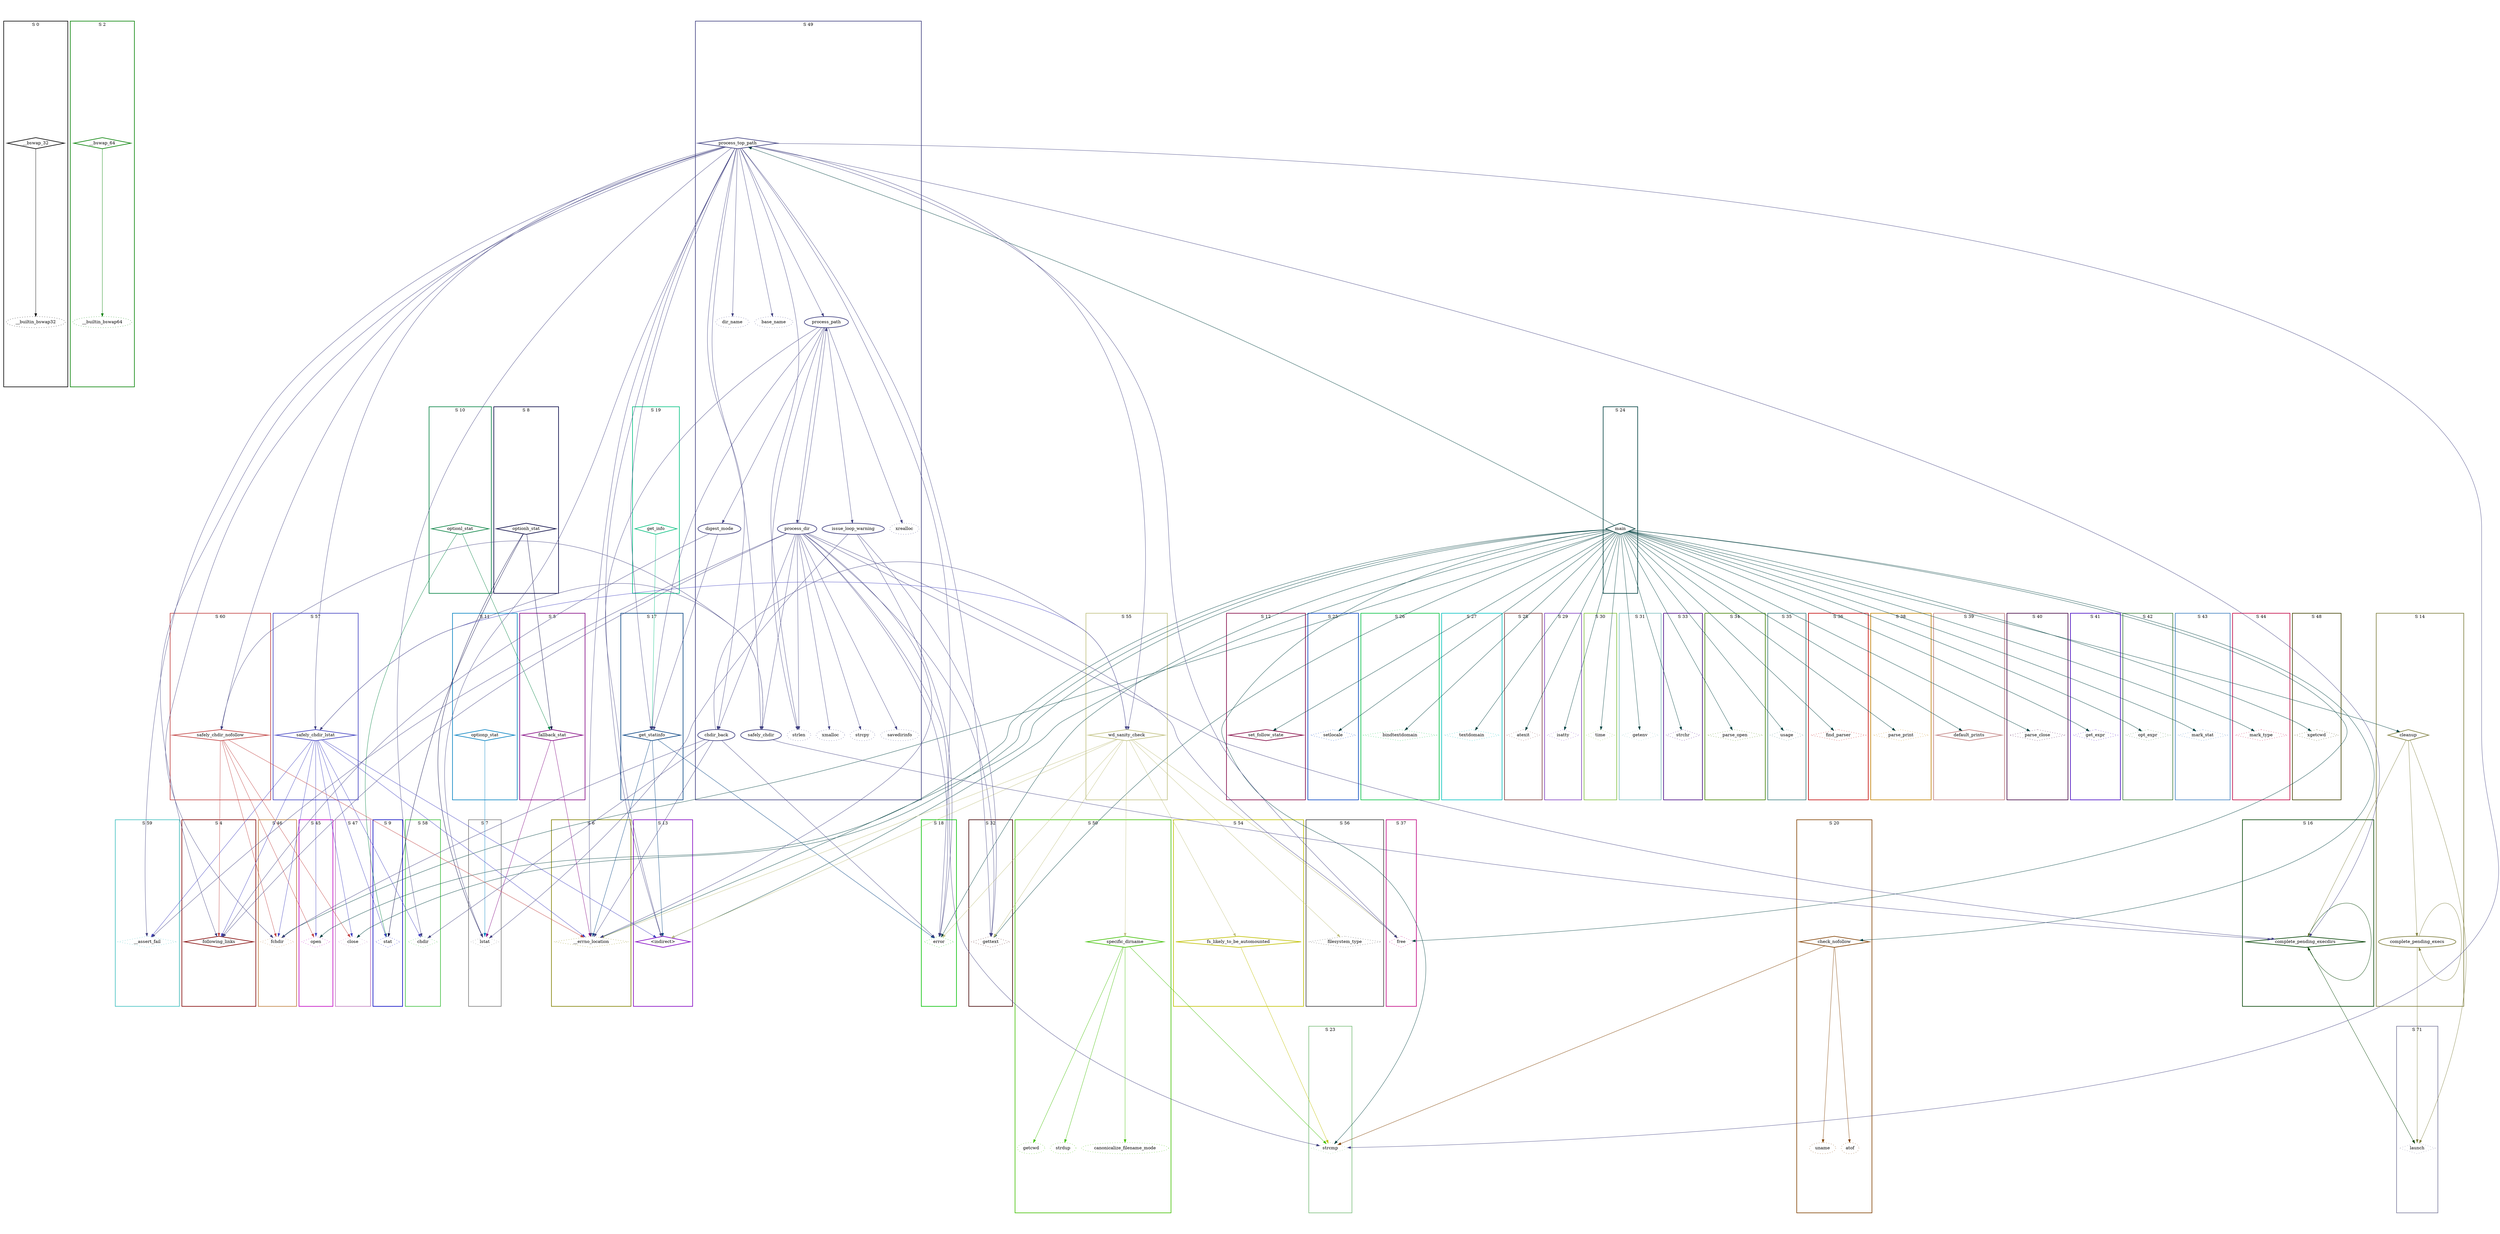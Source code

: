 digraph G {
  ratio=0.500000;
  "UV __bswap_32 (0)" [shape=diamond, label="__bswap_32", color="#000000",
                       style=bold];
  "UV __builtin_bswap32 (1)" [label="__builtin_bswap32", color="#000000",
                              style=dotted];
  "UV __bswap_64 (2)" [shape=diamond, label="__bswap_64", color="#008000",
                       style=bold];
  "UV __builtin_bswap64 (3)" [label="__builtin_bswap64", color="#008000",
                              style=dotted];
  "UV following_links (4)" [shape=diamond, label="following_links",
                            color="#800000", style=bold];
  "UV fallback_stat (5)" [shape=diamond, label="fallback_stat",
                          color="#800080", style=bold];
  "UV __errno_location (6)" [shape=diamond, label="__errno_location",
                             color="#808000", style=dotted];
  "UV lstat (7)" [shape=diamond, label="lstat", color="#808080", style=dotted];
  "UV optionh_stat (8)" [shape=diamond, label="optionh_stat",
                         color="#000040", style=bold];
  "UV stat (9)" [shape=diamond, label="stat", color="#0000C0", style=dotted];
  "UV optionl_stat (10)" [shape=diamond, label="optionl_stat",
                          color="#008040", style=bold];
  "UV optionp_stat (11)" [shape=diamond, label="optionp_stat",
                          color="#0080C0", style=bold];
  "UV set_follow_state (12)" [shape=diamond, label="set_follow_state",
                              color="#800040", style=bold];
  "UV <indirect> (13)" [shape=diamond, label="<indirect>", color="#8000C0",
                        style=bold];
  "UV cleanup (14)" [shape=diamond, label="cleanup", color="#808040",
                     style=bold];
  "UV complete_pending_execs (15)" [label="complete_pending_execs",
                                    color="#808040", style=bold];
  "UV complete_pending_execdirs (16)" [shape=diamond,
                                       label="complete_pending_execdirs",
                                       color="#004000", style=bold];
  "UV get_statinfo (17)" [shape=diamond, label="get_statinfo",
                          color="#004080", style=bold];
  "UV error (18)" [shape=diamond, label="error", color="#00C000",
                   style=dotted];
  "UV get_info (19)" [shape=diamond, label="get_info", color="#00C080",
                      style=bold];
  "UV check_nofollow (20)" [shape=diamond, label="check_nofollow",
                            color="#804000", style=bold];
  "UV uname (21)" [label="uname", color="#804000", style=dotted];
  "UV atof (22)" [label="atof", color="#804000", style=dotted];
  "UV strcmp (23)" [shape=diamond, label="strcmp", color="#80C080",
                    style=dotted];
  "UV main (24)" [shape=diamond, label="main", color="#004040", style=bold];
  "UV setlocale (25)" [shape=diamond, label="setlocale", color="#0040C0",
                       style=dotted];
  "UV bindtextdomain (26)" [shape=diamond, label="bindtextdomain",
                            color="#00C040", style=dotted];
  "UV textdomain (27)" [shape=diamond, label="textdomain", color="#00C0C0",
                        style=dotted];
  "UV atexit (28)" [shape=diamond, label="atexit", color="#804040",
                    style=dotted];
  "UV isatty (29)" [shape=diamond, label="isatty", color="#8040C0",
                    style=dotted];
  "UV time (30)" [shape=diamond, label="time", color="#80C040", style=dotted];
  "UV getenv (31)" [shape=diamond, label="getenv", color="#80C0C0",
                    style=dotted];
  "UV gettext (32)" [shape=diamond, label="gettext", color="#400000",
                     style=dotted];
  "UV strchr (33)" [shape=diamond, label="strchr", color="#400080",
                    style=dotted];
  "UV parse_open (34)" [shape=diamond, label="parse_open", color="#408000",
                        style=dotted];
  "UV usage (35)" [shape=diamond, label="usage", color="#408080",
                   style=dotted];
  "UV find_parser (36)" [shape=diamond, label="find_parser", color="#C00000",
                         style=dotted];
  "UV free (37)" [shape=diamond, label="free", color="#C00080", style=dotted];
  "UV parse_print (38)" [shape=diamond, label="parse_print", color="#C08000",
                         style=dotted];
  "UV default_prints (39)" [shape=diamond, label="default_prints",
                            color="#C08080", style=bold];
  "UV parse_close (40)" [shape=diamond, label="parse_close", color="#400040",
                         style=dotted];
  "UV get_expr (41)" [shape=diamond, label="get_expr", color="#4000C0",
                      style=dotted];
  "UV opt_expr (42)" [shape=diamond, label="opt_expr", color="#408040",
                      style=dotted];
  "UV mark_stat (43)" [shape=diamond, label="mark_stat", color="#4080C0",
                       style=dotted];
  "UV mark_type (44)" [shape=diamond, label="mark_type", color="#C00040",
                       style=dotted];
  "UV open (45)" [shape=diamond, label="open", color="#C000C0", style=dotted];
  "UV fchdir (46)" [shape=diamond, label="fchdir", color="#C08040",
                    style=dotted];
  "UV close (47)" [shape=diamond, label="close", color="#C080C0",
                   style=dotted];
  "UV xgetcwd (48)" [shape=diamond, label="xgetcwd", color="#404000",
                     style=dotted];
  "UV process_top_path (49)" [shape=diamond, label="process_top_path",
                              color="#404080", style=bold];
  "UV specific_dirname (50)" [shape=diamond, label="specific_dirname",
                              color="#40C000", style=bold];
  "UV getcwd (51)" [label="getcwd", color="#40C000", style=dotted];
  "UV strdup (52)" [label="strdup", color="#40C000", style=dotted];
  "UV canonicalize_filename_mode (53)" [label="canonicalize_filename_mode",
                                        color="#40C000", style=dotted];
  "UV fs_likely_to_be_automounted (54)" [shape=diamond,
                                         label="fs_likely_to_be_automounted",
                                         color="#C0C000", style=bold];
  "UV wd_sanity_check (55)" [shape=diamond, label="wd_sanity_check",
                             color="#C0C080", style=bold];
  "UV filesystem_type (56)" [shape=diamond, label="filesystem_type",
                             color="#404040", style=dotted];
  "UV safely_chdir_lstat (57)" [shape=diamond, label="safely_chdir_lstat",
                                color="#4040C0", style=bold];
  "UV chdir (58)" [shape=diamond, label="chdir", color="#40C040",
                   style=dotted];
  "UV __assert_fail (59)" [shape=diamond, label="__assert_fail",
                           color="#40C0C0", style=dotted];
  "UV safely_chdir_nofollow (60)" [shape=diamond,
                                   label="safely_chdir_nofollow",
                                   color="#C04040", style=bold];
  "UV safely_chdir (61)" [label="safely_chdir", color="#404080", style=bold];
  "UV chdir_back (62)" [label="chdir_back", color="#404080", style=bold];
  "UV dir_name (63)" [label="dir_name", color="#404080", style=dotted];
  "UV base_name (64)" [label="base_name", color="#404080", style=dotted];
  "UV strlen (65)" [label="strlen", color="#404080", style=dotted];
  "UV process_path (66)" [label="process_path", color="#404080", style=bold];
  "UV issue_loop_warning (67)" [label="issue_loop_warning", color="#404080",
                                style=bold];
  "UV digest_mode (68)" [label="digest_mode", color="#404080", style=bold];
  "UV xrealloc (69)" [label="xrealloc", color="#404080", style=dotted];
  "UV process_dir (70)" [label="process_dir", color="#404080", style=bold];
  "UV launch (71)" [shape=diamond, label="launch", color="#8080A0",
                    style=dotted];
  "UV savedirinfo (72)" [label="savedirinfo", color="#404080", style=dotted];
  "UV xmalloc (73)" [label="xmalloc", color="#404080", style=dotted];
  "UV strcpy (74)" [label="strcpy", color="#404080", style=dotted];
  
  subgraph cluster_36 { label="S 36";
    color="#C00000";
    style=bold;
    "UV find_parser (36)"; };
  subgraph cluster_50 { label="S 50";
    color="#40C000";
    style=bold;
    "UV canonicalize_filename_mode (53)";"UV strdup (52)";"UV getcwd (51)";"UV specific_dirname (50)"; };
  subgraph cluster_37 { label="S 37";
    color="#C00080";
    style=bold;
    "UV free (37)"; };
  subgraph cluster_38 { label="S 38";
    color="#C08000";
    style=bold;
    "UV parse_print (38)"; };
  subgraph cluster_39 { label="S 39";
    color="#C08080";
    style=bold;
    "UV default_prints (39)"; };
  subgraph cluster_54 { label="S 54";
    color="#C0C000";
    style=bold;
    "UV fs_likely_to_be_automounted (54)"; };
  subgraph cluster_55 { label="S 55";
    color="#C0C080";
    style=bold;
    "UV wd_sanity_check (55)"; };
  subgraph cluster_20 { label="S 20";
    color="#804000";
    style=bold;
    "UV atof (22)";"UV uname (21)";"UV check_nofollow (20)"; };
  subgraph cluster_56 { label="S 56";
    color="#404040";
    style=bold;
    "UV filesystem_type (56)"; };
  subgraph cluster_57 { label="S 57";
    color="#4040C0";
    style=bold;
    "UV safely_chdir_lstat (57)"; };
  subgraph cluster_71 { label="S 71";
    color="#8080A0";
    style=bold;
    "UV launch (71)"; };
  subgraph cluster_58 { label="S 58";
    color="#40C040";
    style=bold;
    "UV chdir (58)"; };
  subgraph cluster_23 { label="S 23";
    color="#80C080";
    style=bold;
    "UV strcmp (23)"; };
  subgraph cluster_59 { label="S 59";
    color="#40C0C0";
    style=bold;
    "UV __assert_fail (59)"; };
  subgraph cluster_24 { label="S 24";
    color="#004040";
    style=bold;
    "UV main (24)"; };
  subgraph cluster_25 { label="S 25";
    color="#0040C0";
    style=bold;
    "UV setlocale (25)"; };
  subgraph cluster_26 { label="S 26";
    color="#00C040";
    style=bold;
    "UV bindtextdomain (26)"; };
  subgraph cluster_40 { label="S 40";
    color="#400040";
    style=bold;
    "UV parse_close (40)"; };
  subgraph cluster_27 { label="S 27";
    color="#00C0C0";
    style=bold;
    "UV textdomain (27)"; };
  subgraph cluster_41 { label="S 41";
    color="#4000C0";
    style=bold;
    "UV get_expr (41)"; };
  subgraph cluster_28 { label="S 28";
    color="#804040";
    style=bold;
    "UV atexit (28)"; };
  subgraph cluster_42 { label="S 42";
    color="#408040";
    style=bold;
    "UV opt_expr (42)"; };
  subgraph cluster_29 { label="S 29";
    color="#8040C0";
    style=bold;
    "UV isatty (29)"; };
  subgraph cluster_43 { label="S 43";
    color="#4080C0";
    style=bold;
    "UV mark_stat (43)"; };
  subgraph cluster_44 { label="S 44";
    color="#C00040";
    style=bold;
    "UV mark_type (44)"; };
  subgraph cluster_0 { label="S 0";
    color="#000000";
    style=bold;
    "UV __builtin_bswap32 (1)";"UV __bswap_32 (0)"; };
  subgraph cluster_45 { label="S 45";
    color="#C000C0";
    style=bold;
    "UV open (45)"; };
  subgraph cluster_10 { label="S 10";
    color="#008040";
    style=bold;
    "UV optionl_stat (10)"; };
  subgraph cluster_46 { label="S 46";
    color="#C08040";
    style=bold;
    "UV fchdir (46)"; };
  subgraph cluster_2 { label="S 2";
    color="#008000";
    style=bold;
    "UV __builtin_bswap64 (3)";"UV __bswap_64 (2)"; };
  subgraph cluster_11 { label="S 11";
    color="#0080C0";
    style=bold;
    "UV optionp_stat (11)"; };
  subgraph cluster_60 { label="S 60";
    color="#C04040";
    style=bold;
    "UV safely_chdir_nofollow (60)"; };
  subgraph cluster_47 { label="S 47";
    color="#C080C0";
    style=bold;
    "UV close (47)"; };
  subgraph cluster_12 { label="S 12";
    color="#800040";
    style=bold;
    "UV set_follow_state (12)"; };
  subgraph cluster_48 { label="S 48";
    color="#404000";
    style=bold;
    "UV xgetcwd (48)"; };
  subgraph cluster_4 { label="S 4";
    color="#800000";
    style=bold;
    "UV following_links (4)"; };
  subgraph cluster_13 { label="S 13";
    color="#8000C0";
    style=bold;
    "UV <indirect> (13)"; };
  subgraph cluster_49 { label="S 49";
    color="#404080";
    style=bold;
    "UV strcpy (74)";"UV xmalloc (73)";"UV savedirinfo (72)";"UV process_dir (70)";"UV xrealloc (69)";"UV digest_mode (68)";"UV issue_loop_warning (67)";"UV process_path (66)";"UV strlen (65)";"UV base_name (64)";"UV dir_name (63)";"UV chdir_back (62)";"UV safely_chdir (61)";"UV process_top_path (49)"; };
  subgraph cluster_5 { label="S 5";
    color="#800080";
    style=bold;
    "UV fallback_stat (5)"; };
  subgraph cluster_14 { label="S 14";
    color="#808040";
    style=bold;
    "UV complete_pending_execs (15)";"UV cleanup (14)"; };
  subgraph cluster_6 { label="S 6";
    color="#808000";
    style=bold;
    "UV __errno_location (6)"; };
  subgraph cluster_7 { label="S 7";
    color="#808080";
    style=bold;
    "UV lstat (7)"; };
  subgraph cluster_16 { label="S 16";
    color="#004000";
    style=bold;
    "UV complete_pending_execdirs (16)"; };
  subgraph cluster_30 { label="S 30";
    color="#80C040";
    style=bold;
    "UV time (30)"; };
  subgraph cluster_17 { label="S 17";
    color="#004080";
    style=bold;
    "UV get_statinfo (17)"; };
  subgraph cluster_8 { label="S 8";
    color="#000040";
    style=bold;
    "UV optionh_stat (8)"; };
  subgraph cluster_31 { label="S 31";
    color="#80C0C0";
    style=bold;
    "UV getenv (31)"; };
  subgraph cluster_18 { label="S 18";
    color="#00C000";
    style=bold;
    "UV error (18)"; };
  subgraph cluster_9 { label="S 9";
    color="#0000C0";
    style=bold;
    "UV stat (9)"; };
  subgraph cluster_32 { label="S 32";
    color="#400000";
    style=bold;
    "UV gettext (32)"; };
  subgraph cluster_19 { label="S 19";
    color="#00C080";
    style=bold;
    "UV get_info (19)"; };
  subgraph cluster_33 { label="S 33";
    color="#400080";
    style=bold;
    "UV strchr (33)"; };
  subgraph cluster_34 { label="S 34";
    color="#408000";
    style=bold;
    "UV parse_open (34)"; };
  subgraph cluster_35 { label="S 35";
    color="#408080";
    style=bold;
    "UV usage (35)"; };
  
  "UV __bswap_32 (0)" -> "UV __builtin_bswap32 (1)" [color="#000000"];
  "UV __bswap_64 (2)" -> "UV __builtin_bswap64 (3)" [color="#008000"];
  "UV fallback_stat (5)" -> "UV __errno_location (6)" [color="#800080"];
  "UV fallback_stat (5)" -> "UV lstat (7)" [color="#800080"];
  "UV optionh_stat (8)" -> "UV fallback_stat (5)" [color="#000040"];
  "UV optionh_stat (8)" -> "UV lstat (7)" [color="#000040"];
  "UV optionh_stat (8)" -> "UV stat (9)" [color="#000040"];
  "UV optionl_stat (10)" -> "UV fallback_stat (5)" [color="#008040"];
  "UV optionl_stat (10)" -> "UV stat (9)" [color="#008040"];
  "UV optionp_stat (11)" -> "UV lstat (7)" [color="#0080C0"];
  "UV cleanup (14)" -> "UV complete_pending_execs (15)" [color="#808040"];
  "UV cleanup (14)" -> "UV complete_pending_execdirs (16)" [color="#808040"];
  "UV cleanup (14)" -> "UV launch (71)" [color="#808040"];
  "UV complete_pending_execs (15)" -> "UV complete_pending_execs (15)" [
  color="#808040"];
  "UV complete_pending_execs (15)" -> "UV launch (71)" [color="#808040"];
  "UV complete_pending_execdirs (16)" -> "UV complete_pending_execdirs (16)" [
  color="#004000"];
  "UV complete_pending_execdirs (16)" -> "UV launch (71)" [color="#004000"];
  "UV get_statinfo (17)" -> "UV __errno_location (6)" [color="#004080"];
  "UV get_statinfo (17)" -> "UV <indirect> (13)" [color="#004080"];
  "UV get_statinfo (17)" -> "UV error (18)" [color="#004080"];
  "UV get_info (19)" -> "UV get_statinfo (17)" [color="#00C080"];
  "UV check_nofollow (20)" -> "UV uname (21)" [color="#804000"];
  "UV check_nofollow (20)" -> "UV atof (22)" [color="#804000"];
  "UV check_nofollow (20)" -> "UV strcmp (23)" [color="#804000"];
  "UV main (24)" -> "UV __errno_location (6)" [color="#004040"];
  "UV main (24)" -> "UV set_follow_state (12)" [color="#004040"];
  "UV main (24)" -> "UV <indirect> (13)" [color="#004040"];
  "UV main (24)" -> "UV cleanup (14)" [color="#004040"];
  "UV main (24)" -> "UV error (18)" [color="#004040"];
  "UV main (24)" -> "UV check_nofollow (20)" [color="#004040"];
  "UV main (24)" -> "UV strcmp (23)" [color="#004040"];
  "UV main (24)" -> "UV setlocale (25)" [color="#004040"];
  "UV main (24)" -> "UV bindtextdomain (26)" [color="#004040"];
  "UV main (24)" -> "UV textdomain (27)" [color="#004040"];
  "UV main (24)" -> "UV atexit (28)" [color="#004040"];
  "UV main (24)" -> "UV isatty (29)" [color="#004040"];
  "UV main (24)" -> "UV time (30)" [color="#004040"];
  "UV main (24)" -> "UV getenv (31)" [color="#004040"];
  "UV main (24)" -> "UV gettext (32)" [color="#004040"];
  "UV main (24)" -> "UV strchr (33)" [color="#004040"];
  "UV main (24)" -> "UV parse_open (34)" [color="#004040"];
  "UV main (24)" -> "UV usage (35)" [color="#004040"];
  "UV main (24)" -> "UV find_parser (36)" [color="#004040"];
  "UV main (24)" -> "UV free (37)" [color="#004040"];
  "UV main (24)" -> "UV parse_print (38)" [color="#004040"];
  "UV main (24)" -> "UV default_prints (39)" [color="#004040"];
  "UV main (24)" -> "UV parse_close (40)" [color="#004040"];
  "UV main (24)" -> "UV get_expr (41)" [color="#004040"];
  "UV main (24)" -> "UV opt_expr (42)" [color="#004040"];
  "UV main (24)" -> "UV mark_stat (43)" [color="#004040"];
  "UV main (24)" -> "UV mark_type (44)" [color="#004040"];
  "UV main (24)" -> "UV open (45)" [color="#004040"];
  "UV main (24)" -> "UV fchdir (46)" [color="#004040"];
  "UV main (24)" -> "UV close (47)" [color="#004040"];
  "UV main (24)" -> "UV xgetcwd (48)" [color="#004040"];
  "UV main (24)" -> "UV process_top_path (49)" [color="#004040"];
  "UV process_top_path (49)" -> "UV following_links (4)" [color="#404080"];
  "UV process_top_path (49)" -> "UV __errno_location (6)" [color="#404080"];
  "UV process_top_path (49)" -> "UV lstat (7)" [color="#404080"];
  "UV process_top_path (49)" -> "UV <indirect> (13)" [color="#404080"];
  "UV process_top_path (49)" -> "UV complete_pending_execdirs (16)" [
  color="#404080"];
  "UV process_top_path (49)" -> "UV get_statinfo (17)" [color="#404080"];
  "UV process_top_path (49)" -> "UV error (18)" [color="#404080"];
  "UV process_top_path (49)" -> "UV strcmp (23)" [color="#404080"];
  "UV process_top_path (49)" -> "UV gettext (32)" [color="#404080"];
  "UV process_top_path (49)" -> "UV free (37)" [color="#404080"];
  "UV process_top_path (49)" -> "UV fchdir (46)" [color="#404080"];
  "UV process_top_path (49)" -> "UV wd_sanity_check (55)" [color="#404080"];
  "UV process_top_path (49)" -> "UV safely_chdir_lstat (57)" [color="#404080"];
  "UV process_top_path (49)" -> "UV chdir (58)" [color="#404080"];
  "UV process_top_path (49)" -> "UV __assert_fail (59)" [color="#404080"];
  "UV process_top_path (49)" -> "UV safely_chdir_nofollow (60)" [color="#404080"];
  "UV process_top_path (49)" -> "UV safely_chdir (61)" [color="#404080"];
  "UV process_top_path (49)" -> "UV chdir_back (62)" [color="#404080"];
  "UV process_top_path (49)" -> "UV dir_name (63)" [color="#404080"];
  "UV process_top_path (49)" -> "UV base_name (64)" [color="#404080"];
  "UV process_top_path (49)" -> "UV strlen (65)" [color="#404080"];
  "UV process_top_path (49)" -> "UV process_path (66)" [color="#404080"];
  "UV specific_dirname (50)" -> "UV strcmp (23)" [color="#40C000"];
  "UV specific_dirname (50)" -> "UV getcwd (51)" [color="#40C000"];
  "UV specific_dirname (50)" -> "UV strdup (52)" [color="#40C000"];
  "UV specific_dirname (50)" -> "UV canonicalize_filename_mode (53)" [
  color="#40C000"];
  "UV fs_likely_to_be_automounted (54)" -> "UV strcmp (23)" [color="#C0C000"];
  "UV wd_sanity_check (55)" -> "UV __errno_location (6)" [color="#C0C080"];
  "UV wd_sanity_check (55)" -> "UV <indirect> (13)" [color="#C0C080"];
  "UV wd_sanity_check (55)" -> "UV error (18)" [color="#C0C080"];
  "UV wd_sanity_check (55)" -> "UV gettext (32)" [color="#C0C080"];
  "UV wd_sanity_check (55)" -> "UV free (37)" [color="#C0C080"];
  "UV wd_sanity_check (55)" -> "UV specific_dirname (50)" [color="#C0C080"];
  "UV wd_sanity_check (55)" -> "UV fs_likely_to_be_automounted (54)" [
  color="#C0C080"];
  "UV wd_sanity_check (55)" -> "UV filesystem_type (56)" [color="#C0C080"];
  "UV safely_chdir_lstat (57)" -> "UV following_links (4)" [color="#4040C0"];
  "UV safely_chdir_lstat (57)" -> "UV __errno_location (6)" [color="#4040C0"];
  "UV safely_chdir_lstat (57)" -> "UV stat (9)" [color="#4040C0"];
  "UV safely_chdir_lstat (57)" -> "UV <indirect> (13)" [color="#4040C0"];
  "UV safely_chdir_lstat (57)" -> "UV open (45)" [color="#4040C0"];
  "UV safely_chdir_lstat (57)" -> "UV fchdir (46)" [color="#4040C0"];
  "UV safely_chdir_lstat (57)" -> "UV close (47)" [color="#4040C0"];
  "UV safely_chdir_lstat (57)" -> "UV wd_sanity_check (55)" [color="#4040C0"];
  "UV safely_chdir_lstat (57)" -> "UV chdir (58)" [color="#4040C0"];
  "UV safely_chdir_lstat (57)" -> "UV __assert_fail (59)" [color="#4040C0"];
  "UV safely_chdir_nofollow (60)" -> "UV following_links (4)" [color="#C04040"];
  "UV safely_chdir_nofollow (60)" -> "UV __errno_location (6)" [color="#C04040"];
  "UV safely_chdir_nofollow (60)" -> "UV open (45)" [color="#C04040"];
  "UV safely_chdir_nofollow (60)" -> "UV fchdir (46)" [color="#C04040"];
  "UV safely_chdir_nofollow (60)" -> "UV close (47)" [color="#C04040"];
  "UV safely_chdir (61)" -> "UV complete_pending_execdirs (16)" [color="#404080"];
  "UV safely_chdir (61)" -> "UV safely_chdir_lstat (57)" [color="#404080"];
  "UV safely_chdir (61)" -> "UV safely_chdir_nofollow (60)" [color="#404080"];
  "UV chdir_back (62)" -> "UV __errno_location (6)" [color="#404080"];
  "UV chdir_back (62)" -> "UV error (18)" [color="#404080"];
  "UV chdir_back (62)" -> "UV fchdir (46)" [color="#404080"];
  "UV chdir_back (62)" -> "UV wd_sanity_check (55)" [color="#404080"];
  "UV chdir_back (62)" -> "UV chdir (58)" [color="#404080"];
  "UV process_path (66)" -> "UV <indirect> (13)" [color="#404080"];
  "UV process_path (66)" -> "UV get_statinfo (17)" [color="#404080"];
  "UV process_path (66)" -> "UV strlen (65)" [color="#404080"];
  "UV process_path (66)" -> "UV issue_loop_warning (67)" [color="#404080"];
  "UV process_path (66)" -> "UV digest_mode (68)" [color="#404080"];
  "UV process_path (66)" -> "UV xrealloc (69)" [color="#404080"];
  "UV process_path (66)" -> "UV process_dir (70)" [color="#404080"];
  "UV issue_loop_warning (67)" -> "UV lstat (7)" [color="#404080"];
  "UV issue_loop_warning (67)" -> "UV error (18)" [color="#404080"];
  "UV issue_loop_warning (67)" -> "UV gettext (32)" [color="#404080"];
  "UV digest_mode (68)" -> "UV following_links (4)" [color="#404080"];
  "UV digest_mode (68)" -> "UV get_statinfo (17)" [color="#404080"];
  "UV process_dir (70)" -> "UV following_links (4)" [color="#404080"];
  "UV process_dir (70)" -> "UV __errno_location (6)" [color="#404080"];
  "UV process_dir (70)" -> "UV complete_pending_execdirs (16)" [color="#404080"];
  "UV process_dir (70)" -> "UV error (18)" [color="#404080"];
  "UV process_dir (70)" -> "UV strcmp (23)" [color="#404080"];
  "UV process_dir (70)" -> "UV gettext (32)" [color="#404080"];
  "UV process_dir (70)" -> "UV free (37)" [color="#404080"];
  "UV process_dir (70)" -> "UV __assert_fail (59)" [color="#404080"];
  "UV process_dir (70)" -> "UV safely_chdir (61)" [color="#404080"];
  "UV process_dir (70)" -> "UV chdir_back (62)" [color="#404080"];
  "UV process_dir (70)" -> "UV strlen (65)" [color="#404080"];
  "UV process_dir (70)" -> "UV process_path (66)" [color="#404080"];
  "UV process_dir (70)" -> "UV savedirinfo (72)" [color="#404080"];
  "UV process_dir (70)" -> "UV xmalloc (73)" [color="#404080"];
  "UV process_dir (70)" -> "UV strcpy (74)" [color="#404080"];
  
  }